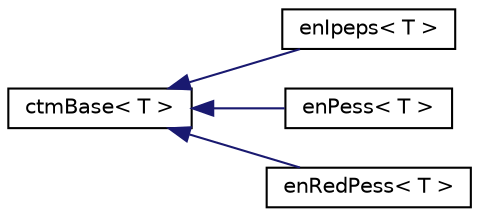 digraph "Graphical Class Hierarchy"
{
  edge [fontname="Helvetica",fontsize="10",labelfontname="Helvetica",labelfontsize="10"];
  node [fontname="Helvetica",fontsize="10",shape=record];
  rankdir="LR";
  Node1 [label="ctmBase\< T \>",height=0.2,width=0.4,color="black", fillcolor="white", style="filled",URL="$classctmBase.html",tooltip="Base class for CTM. "];
  Node1 -> Node2 [dir="back",color="midnightblue",fontsize="10",style="solid",fontname="Helvetica"];
  Node2 [label="enIpeps\< T \>",height=0.2,width=0.4,color="black", fillcolor="white", style="filled",URL="$classenIpeps.html",tooltip="A derived class of ctmBase describing the environment of 2D iPEPS on square lattice. "];
  Node1 -> Node3 [dir="back",color="midnightblue",fontsize="10",style="solid",fontname="Helvetica"];
  Node3 [label="enPess\< T \>",height=0.2,width=0.4,color="black", fillcolor="white", style="filled",URL="$classenPess.html",tooltip="A derived class of ctmBase describing the environment of 3-PESS on kagome lattice. "];
  Node1 -> Node4 [dir="back",color="midnightblue",fontsize="10",style="solid",fontname="Helvetica"];
  Node4 [label="enRedPess\< T \>",height=0.2,width=0.4,color="black", fillcolor="white", style="filled",URL="$classenRedPess.html",tooltip="A derived class of ctmBase describing the environment with dimension reduction technique of 3-PESS on..."];
}
